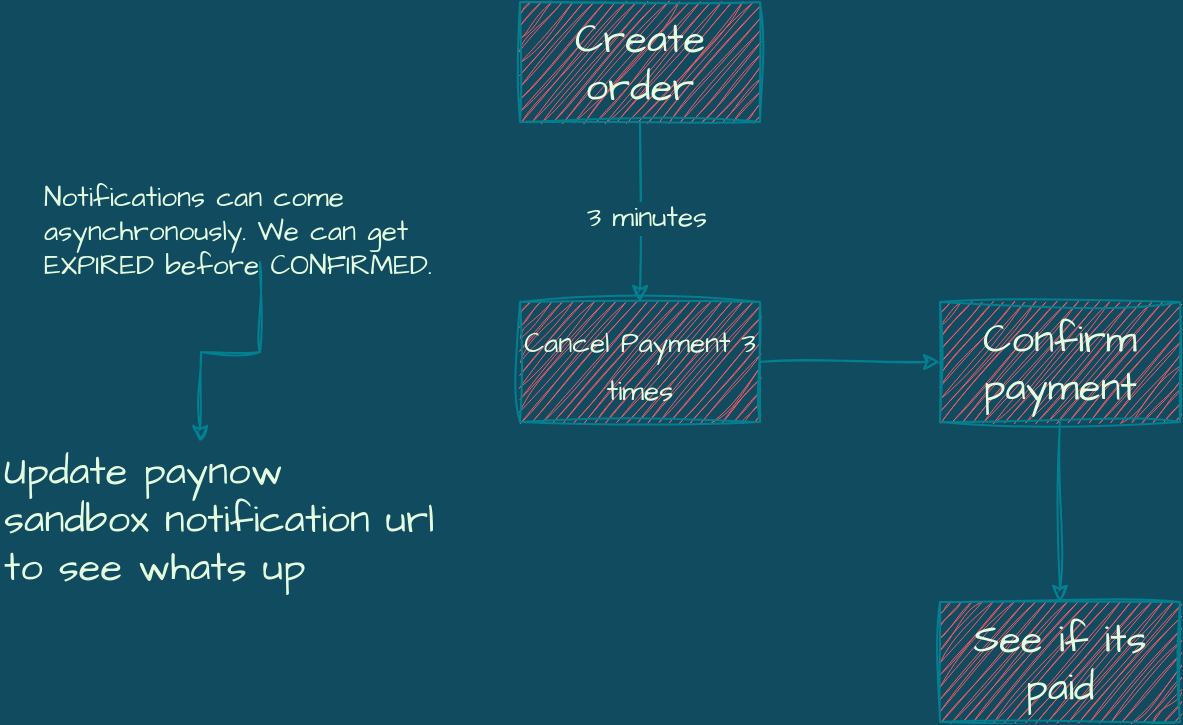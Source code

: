 <mxfile version="20.6.0" type="github">
  <diagram id="Nx-QAsCa5HQ8IxGvq1Fd" name="Strona-1">
    <mxGraphModel dx="652" dy="441" grid="1" gridSize="10" guides="1" tooltips="1" connect="1" arrows="1" fold="1" page="1" pageScale="1" pageWidth="827" pageHeight="1169" background="#114B5F" math="0" shadow="0">
      <root>
        <mxCell id="0" />
        <mxCell id="1" parent="0" />
        <mxCell id="cGgM-gLB_29vYFhb5zrG-23" style="edgeStyle=orthogonalEdgeStyle;rounded=0;sketch=1;hachureGap=4;jiggle=2;orthogonalLoop=1;jettySize=auto;html=1;strokeColor=#028090;fontFamily=Architects Daughter;fontSource=https%3A%2F%2Ffonts.googleapis.com%2Fcss%3Ffamily%3DArchitects%2BDaughter;fontSize=16;fontColor=#E4FDE1;fillColor=#F45B69;labelBackgroundColor=#114B5F;" edge="1" parent="1" source="cGgM-gLB_29vYFhb5zrG-21" target="cGgM-gLB_29vYFhb5zrG-22">
          <mxGeometry relative="1" as="geometry" />
        </mxCell>
        <mxCell id="cGgM-gLB_29vYFhb5zrG-26" value="&lt;span style=&quot;background-color: transparent;&quot;&gt;3 minutes&lt;/span&gt;" style="edgeLabel;html=1;align=center;verticalAlign=middle;resizable=0;points=[];fontSize=14;fontFamily=Architects Daughter;fontColor=#E4FDE1;labelBackgroundColor=#114B5F;" vertex="1" connectable="0" parent="cGgM-gLB_29vYFhb5zrG-23">
          <mxGeometry x="0.05" y="3" relative="1" as="geometry">
            <mxPoint as="offset" />
          </mxGeometry>
        </mxCell>
        <mxCell id="cGgM-gLB_29vYFhb5zrG-21" value="Create order" style="rounded=0;whiteSpace=wrap;html=1;labelBackgroundColor=none;sketch=1;hachureGap=4;jiggle=2;strokeColor=#028090;fontFamily=Architects Daughter;fontSource=https%3A%2F%2Ffonts.googleapis.com%2Fcss%3Ffamily%3DArchitects%2BDaughter;fontSize=20;fontColor=#E4FDE1;fillColor=#F45B69;" vertex="1" parent="1">
          <mxGeometry x="280" y="40" width="120" height="60" as="geometry" />
        </mxCell>
        <mxCell id="cGgM-gLB_29vYFhb5zrG-25" value="" style="edgeStyle=orthogonalEdgeStyle;rounded=0;sketch=1;hachureGap=4;jiggle=2;orthogonalLoop=1;jettySize=auto;html=1;strokeColor=#028090;fontFamily=Architects Daughter;fontSource=https%3A%2F%2Ffonts.googleapis.com%2Fcss%3Ffamily%3DArchitects%2BDaughter;fontSize=14;fontColor=#E4FDE1;fillColor=#F45B69;labelBackgroundColor=#114B5F;" edge="1" parent="1" source="cGgM-gLB_29vYFhb5zrG-22" target="cGgM-gLB_29vYFhb5zrG-24">
          <mxGeometry relative="1" as="geometry" />
        </mxCell>
        <mxCell id="cGgM-gLB_29vYFhb5zrG-22" value="&lt;font style=&quot;font-size: 14px;&quot;&gt;Cancel Payment 3 times&lt;/font&gt;" style="rounded=0;whiteSpace=wrap;html=1;labelBackgroundColor=none;sketch=1;hachureGap=4;jiggle=2;strokeColor=#028090;fontFamily=Architects Daughter;fontSource=https%3A%2F%2Ffonts.googleapis.com%2Fcss%3Ffamily%3DArchitects%2BDaughter;fontSize=20;fontColor=#E4FDE1;fillColor=#F45B69;" vertex="1" parent="1">
          <mxGeometry x="280" y="190" width="120" height="60" as="geometry" />
        </mxCell>
        <mxCell id="cGgM-gLB_29vYFhb5zrG-28" value="" style="edgeStyle=orthogonalEdgeStyle;rounded=0;sketch=1;hachureGap=4;jiggle=2;orthogonalLoop=1;jettySize=auto;html=1;strokeColor=#028090;fontFamily=Architects Daughter;fontSource=https%3A%2F%2Ffonts.googleapis.com%2Fcss%3Ffamily%3DArchitects%2BDaughter;fontSize=16;fontColor=#E4FDE1;fillColor=#F45B69;" edge="1" parent="1" source="cGgM-gLB_29vYFhb5zrG-24" target="cGgM-gLB_29vYFhb5zrG-27">
          <mxGeometry relative="1" as="geometry" />
        </mxCell>
        <mxCell id="cGgM-gLB_29vYFhb5zrG-24" value="Confirm payment" style="rounded=0;whiteSpace=wrap;html=1;labelBackgroundColor=none;sketch=1;hachureGap=4;jiggle=2;strokeColor=#028090;fontFamily=Architects Daughter;fontSource=https%3A%2F%2Ffonts.googleapis.com%2Fcss%3Ffamily%3DArchitects%2BDaughter;fontSize=20;fontColor=#E4FDE1;fillColor=#F45B69;" vertex="1" parent="1">
          <mxGeometry x="490" y="190" width="120" height="60" as="geometry" />
        </mxCell>
        <mxCell id="cGgM-gLB_29vYFhb5zrG-27" value="See if its paid" style="rounded=0;whiteSpace=wrap;html=1;labelBackgroundColor=none;sketch=1;hachureGap=4;jiggle=2;strokeColor=#028090;fontFamily=Architects Daughter;fontSource=https%3A%2F%2Ffonts.googleapis.com%2Fcss%3Ffamily%3DArchitects%2BDaughter;fontSize=20;fontColor=#E4FDE1;fillColor=#F45B69;" vertex="1" parent="1">
          <mxGeometry x="490" y="340" width="120" height="60" as="geometry" />
        </mxCell>
        <mxCell id="cGgM-gLB_29vYFhb5zrG-32" style="edgeStyle=orthogonalEdgeStyle;rounded=0;sketch=1;hachureGap=4;jiggle=2;orthogonalLoop=1;jettySize=auto;html=1;strokeColor=#028090;fontFamily=Architects Daughter;fontSource=https%3A%2F%2Ffonts.googleapis.com%2Fcss%3Ffamily%3DArchitects%2BDaughter;fontSize=14;fontColor=#E4FDE1;fillColor=#F45B69;" edge="1" parent="1" source="cGgM-gLB_29vYFhb5zrG-30">
          <mxGeometry relative="1" as="geometry">
            <mxPoint x="120" y="260" as="targetPoint" />
          </mxGeometry>
        </mxCell>
        <mxCell id="cGgM-gLB_29vYFhb5zrG-30" value="&lt;div style=&quot;font-size: 14px;&quot; align=&quot;left&quot;&gt;&lt;font style=&quot;font-size: 14px;&quot;&gt;Notifications can come asynchronously. We can get EXPIRED before CONFIRMED.&lt;br&gt;&lt;/font&gt;&lt;/div&gt;" style="text;html=1;strokeColor=none;fillColor=none;align=left;verticalAlign=middle;whiteSpace=wrap;rounded=0;sketch=1;hachureGap=4;jiggle=2;fontFamily=Architects Daughter;fontSource=https%3A%2F%2Ffonts.googleapis.com%2Fcss%3Ffamily%3DArchitects%2BDaughter;fontSize=20;fontColor=#E4FDE1;" vertex="1" parent="1">
          <mxGeometry x="40" y="140" width="220" height="30" as="geometry" />
        </mxCell>
        <mxCell id="cGgM-gLB_29vYFhb5zrG-31" value="Update paynow sandbox notification url to see whats up" style="text;html=1;strokeColor=none;fillColor=none;align=left;verticalAlign=middle;whiteSpace=wrap;rounded=0;sketch=1;hachureGap=4;jiggle=2;fontFamily=Architects Daughter;fontSource=https%3A%2F%2Ffonts.googleapis.com%2Fcss%3Ffamily%3DArchitects%2BDaughter;fontSize=20;fontColor=#E4FDE1;" vertex="1" parent="1">
          <mxGeometry x="20" y="280" width="220" height="35" as="geometry" />
        </mxCell>
      </root>
    </mxGraphModel>
  </diagram>
</mxfile>
